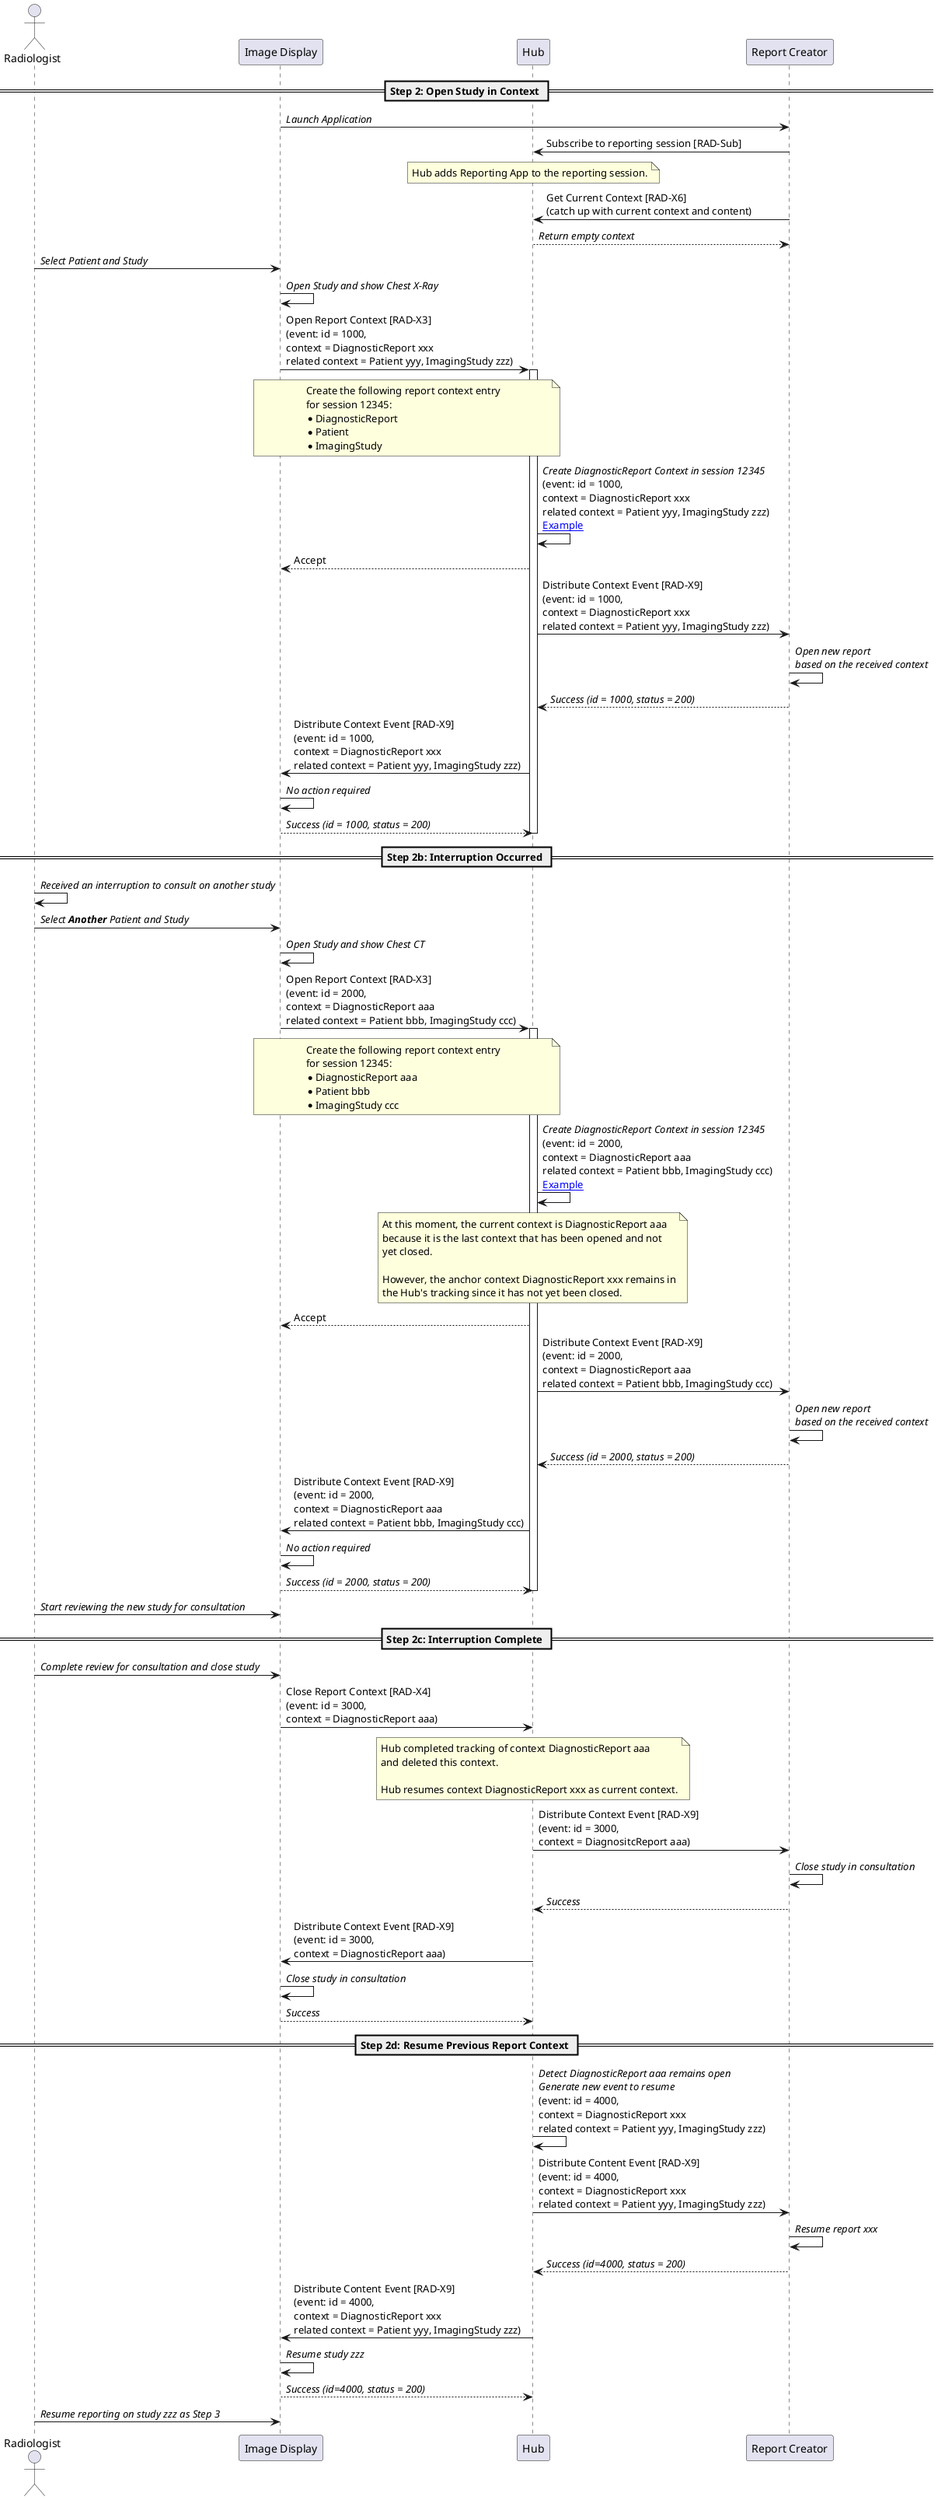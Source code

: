 @startuml

actor Radiologist as User
participant "Image Display" as PACS
participant "Hub" as Hub
participant "Report Creator" as Report

== Step 2: Open Study in Context ==

PACS->Report: //Launch Application//

Report->Hub: Subscribe to reporting session [RAD-Sub]
note over Hub
Hub adds Reporting App to the reporting session.
end note

Report->Hub: Get Current Context [RAD-X6]\n(catch up with current context and content)
Hub-->Report: //Return empty context//

User->PACS: //Select Patient and Study//
PACS->PACS: //Open Study and show Chest X-Ray//

PACS->Hub: Open Report Context [RAD-X3]\n(event: id = 1000,\ncontext = DiagnosticReport xxx\nrelated context = Patient yyy, ImagingStudy zzz)
activate Hub
note over PACS, Hub
Create the following report context entry
for session 12345:
* DiagnosticReport
* Patient
* ImagingStudy
end note

Hub->Hub: //Create DiagnosticReport Context in session 12345//\n(event: id = 1000,\ncontext = DiagnosticReport xxx\nrelated context = Patient yyy, ImagingStudy zzz)\n[[open_study_for_reporting.html#available-context-and-content-in-hub Example]]
Hub-->PACS: Accept

Hub->Report: Distribute Context Event [RAD-X9]\n(event: id = 1000,\ncontext = DiagnosticReport xxx\nrelated context = Patient yyy, ImagingStudy zzz)
Report->Report: //Open new report//\n//based on the received context//
Report-->Hub: //Success (id = 1000, status = 200)//

Hub->PACS: Distribute Context Event [RAD-X9]\n(event: id = 1000,\ncontext = DiagnosticReport xxx\nrelated context = Patient yyy, ImagingStudy zzz)
PACS->PACS: //No action required//
PACS-->Hub: //Success (id = 1000, status = 200)//
deactivate Hub

== Step 2b: Interruption Occurred ==

User->User: //Received an interruption to consult on another study//

User->PACS: //Select **Another** Patient and Study//
PACS->PACS: //Open Study and show Chest CT//

PACS->Hub: Open Report Context [RAD-X3]\n(event: id = 2000,\ncontext = DiagnosticReport aaa\nrelated context = Patient bbb, ImagingStudy ccc)
activate Hub
note over PACS, Hub
Create the following report context entry
for session 12345:
* DiagnosticReport aaa
* Patient bbb
* ImagingStudy ccc
end note

Hub->Hub: //Create DiagnosticReport Context in session 12345//\n(event: id = 2000,\ncontext = DiagnosticReport aaa\nrelated context = Patient bbb, ImagingStudy ccc)\n[[open_study_for_reporting.html#available-context-and-content-in-hub Example]]
note over Hub
At this moment, the current context is DiagnosticReport aaa
because it is the last context that has been opened and not
yet closed.

However, the anchor context DiagnosticReport xxx remains in
the Hub's tracking since it has not yet been closed.
end note
Hub-->PACS: Accept

Hub->Report: Distribute Context Event [RAD-X9]\n(event: id = 2000,\ncontext = DiagnosticReport aaa\nrelated context = Patient bbb, ImagingStudy ccc)
Report->Report: //Open new report//\n//based on the received context//
Report-->Hub: //Success (id = 2000, status = 200)//

Hub->PACS: Distribute Context Event [RAD-X9]\n(event: id = 2000,\ncontext = DiagnosticReport aaa\nrelated context = Patient bbb, ImagingStudy ccc)
PACS->PACS: //No action required//
PACS-->Hub: //Success (id = 2000, status = 200)//
deactivate Hub

User->PACS: //Start reviewing the new study for consultation//

== Step 2c: Interruption Complete ==

User->PACS: //Complete review for consultation and close study//

PACS->Hub: Close Report Context [RAD-X4]\n(event: id = 3000,\ncontext = DiagnosticReport aaa)
note over Hub
Hub completed tracking of context DiagnosticReport aaa
and deleted this context.

Hub resumes context DiagnosticReport xxx as current context.
end note

Hub->Report: Distribute Context Event [RAD-X9]\n(event: id = 3000,\ncontext = DiagnositcReport aaa)
Report->Report: //Close study in consultation//
Report-->Hub: //Success//

Hub->PACS: Distribute Context Event [RAD-X9]\n(event: id = 3000,\ncontext = DiagnosticReport aaa)
PACS->PACS: //Close study in consultation//
PACS-->Hub: //Success//

== Step 2d: Resume Previous Report Context ==

Hub->Hub: //Detect DiagnosticReport aaa remains open//\n//Generate new event to resume//\n(event: id = 4000,\ncontext = DiagnosticReport xxx\nrelated context = Patient yyy, ImagingStudy zzz)
Hub->Report: Distribute Content Event [RAD-X9]\n(event: id = 4000,\ncontext = DiagnosticReport xxx\nrelated context = Patient yyy, ImagingStudy zzz)
Report->Report: //Resume report xxx//
Report-->Hub: //Success (id=4000, status = 200)//
Hub->PACS: Distribute Content Event [RAD-X9]\n(event: id = 4000,\ncontext = DiagnosticReport xxx\nrelated context = Patient yyy, ImagingStudy zzz)
PACS->PACS: //Resume study zzz//
PACS-->Hub: //Success (id=4000, status = 200)//

User->PACS: //Resume reporting on study zzz as Step 3//

@enduml